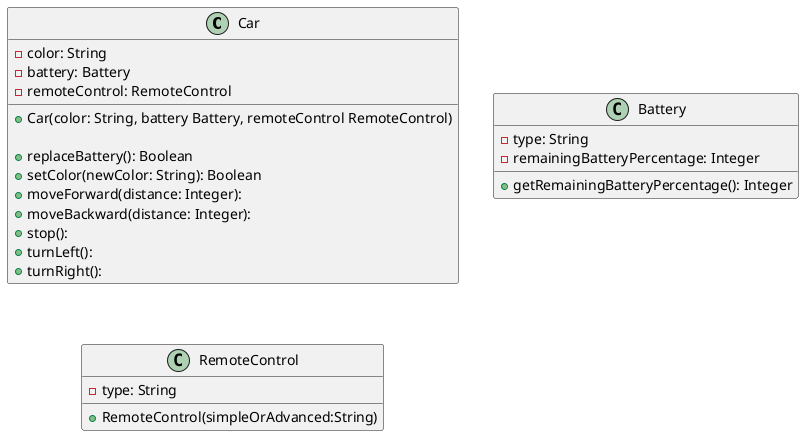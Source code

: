 @startuml

Class Car {
    - color: String
    - battery: Battery
    - remoteControl: RemoteControl

    + Car(color: String, battery Battery, remoteControl RemoteControl)

    + replaceBattery(): Boolean
    + setColor(newColor: String): Boolean
    + moveForward(distance: Integer):
    + moveBackward(distance: Integer):
    + stop():
    + turnLeft():
    + turnRight():
}

Class Battery {
    - type: String
    - remainingBatteryPercentage: Integer
    + getRemainingBatteryPercentage(): Integer
}

Class RemoteControl {
    - type: String
    + RemoteControl(simpleOrAdvanced:String)

}

@enduml
I want to be able to replace the battery with either kind as needed.

